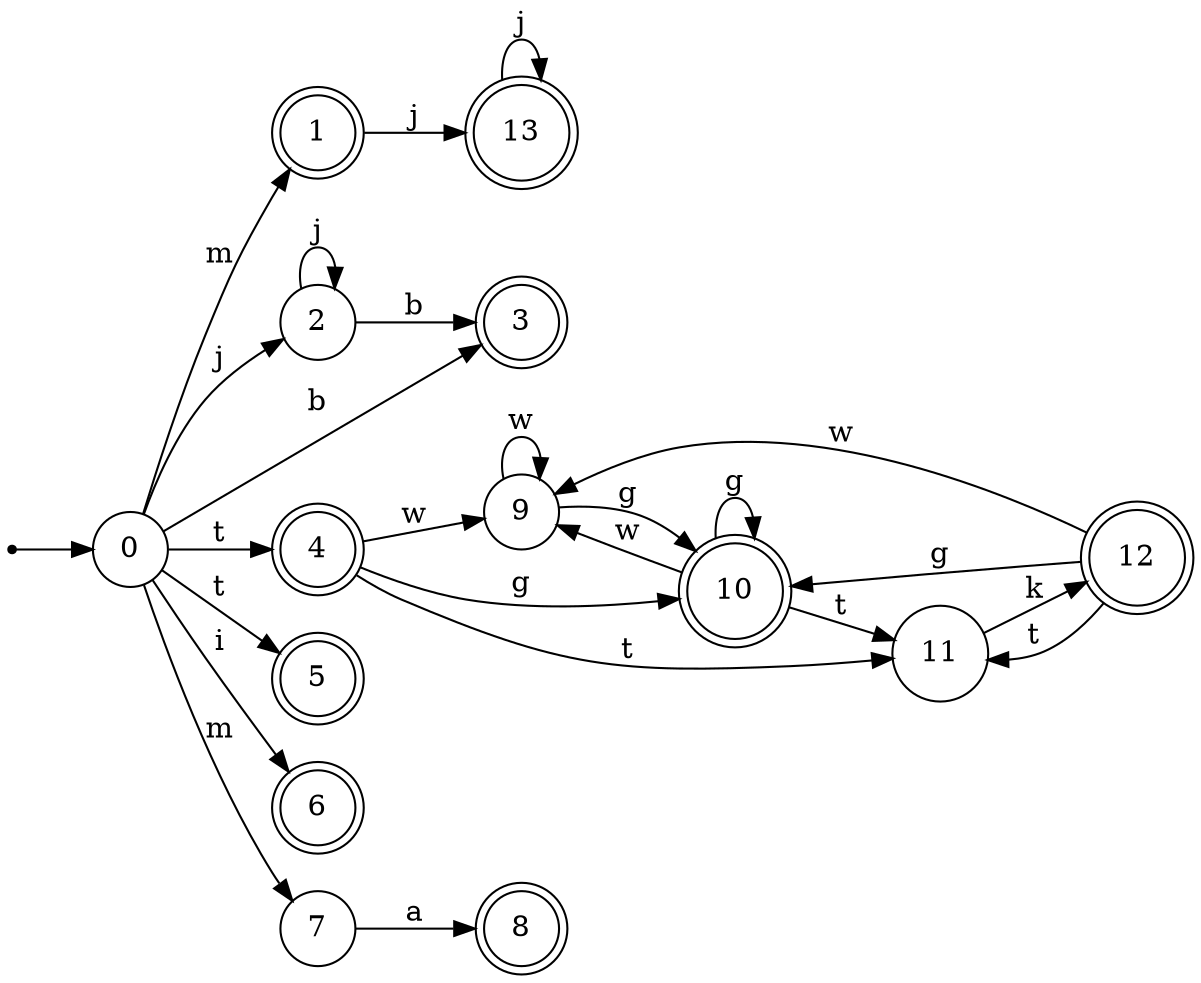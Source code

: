 digraph finite_state_machine {
rankdir=LR;
size="20,20";
node [shape = point]; "dummy0"
node [shape = circle]; "0";
"dummy0" -> "0";
node [shape = doublecircle]; "1";node [shape = circle]; "2";
node [shape = doublecircle]; "3";node [shape = doublecircle]; "4";node [shape = doublecircle]; "5";node [shape = doublecircle]; "6";node [shape = circle]; "7";
node [shape = doublecircle]; "8";node [shape = circle]; "9";
node [shape = doublecircle]; "10";node [shape = circle]; "11";
node [shape = doublecircle]; "12";node [shape = doublecircle]; "13";"0" -> "1" [label = "m"];
 "0" -> "7" [label = "m"];
 "0" -> "2" [label = "j"];
 "0" -> "3" [label = "b"];
 "0" -> "4" [label = "t"];
 "0" -> "5" [label = "t"];
 "0" -> "6" [label = "i"];
 "7" -> "8" [label = "a"];
 "4" -> "9" [label = "w"];
 "4" -> "10" [label = "g"];
 "4" -> "11" [label = "t"];
 "11" -> "12" [label = "k"];
 "12" -> "11" [label = "t"];
 "12" -> "9" [label = "w"];
 "12" -> "10" [label = "g"];
 "10" -> "10" [label = "g"];
 "10" -> "9" [label = "w"];
 "10" -> "11" [label = "t"];
 "9" -> "9" [label = "w"];
 "9" -> "10" [label = "g"];
 "2" -> "2" [label = "j"];
 "2" -> "3" [label = "b"];
 "1" -> "13" [label = "j"];
 "13" -> "13" [label = "j"];
 }

